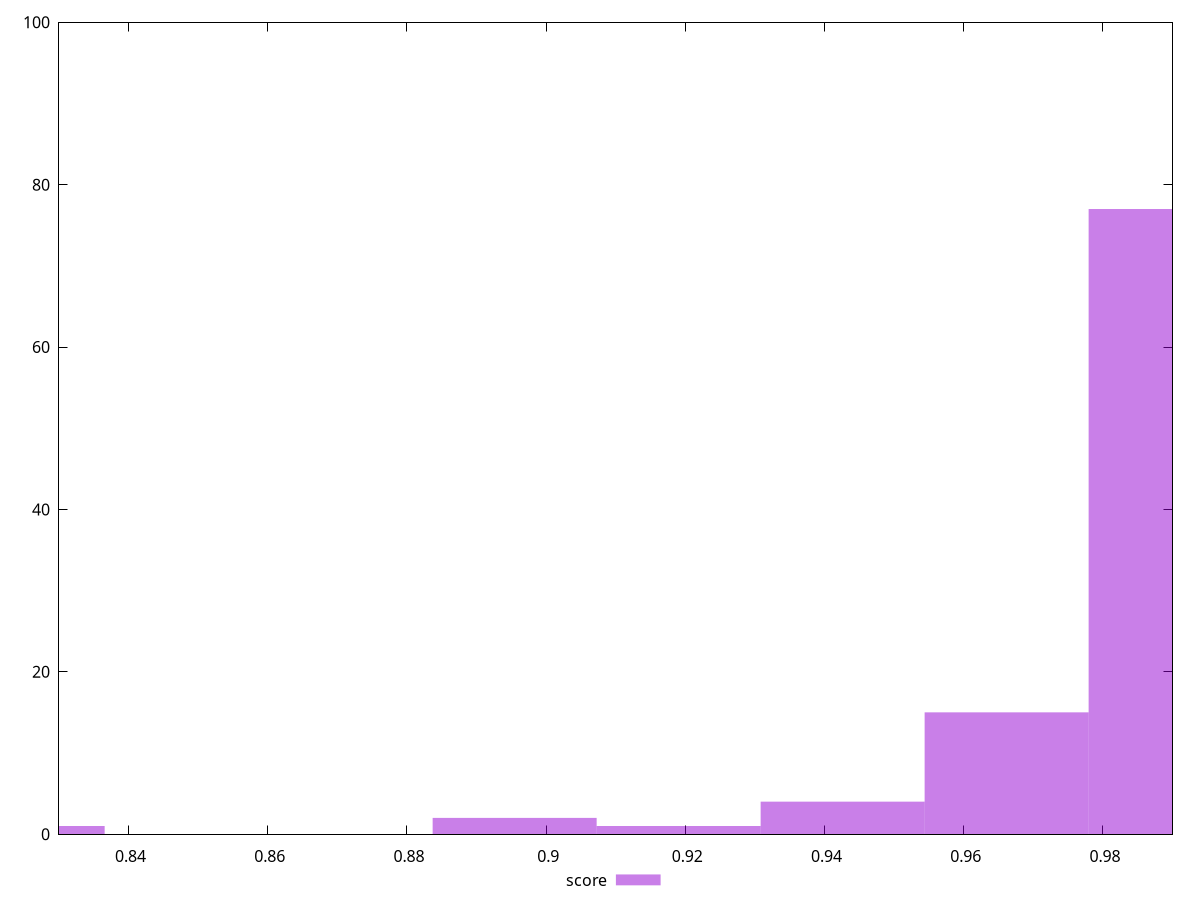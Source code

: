 reset

$score <<EOF
0.8954716078233564 2
0.9661667347567793 15
0.9897317770679203 77
0.9426016924456383 4
0.8247764808899335 1
0.9190366501344973 1
EOF

set key outside below
set boxwidth 0.023565042311140958
set xrange [0.83:0.99]
set yrange [0:100]
set trange [0:100]
set style fill transparent solid 0.5 noborder
set terminal svg size 640, 490 enhanced background rgb 'white'
set output "report_00013_2021-02-09T12-04-24.940Z/first-contentful-paint/samples/pages+cached+noadtech+nomedia+nocss/score/histogram.svg"

plot $score title "score" with boxes

reset
